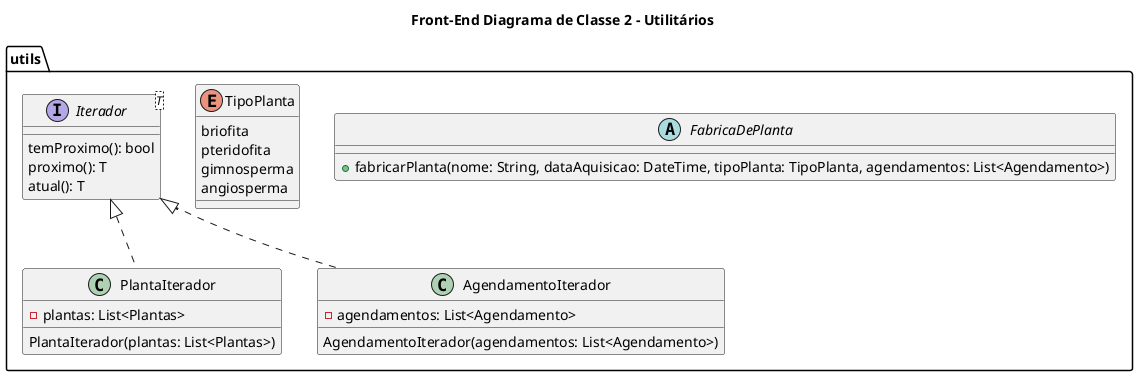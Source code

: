 @startuml Diagrama_Classe_2
title Front-End Diagrama de Classe 2 - Utilitários

package utils {
  abstract class FabricaDePlanta {
    +fabricarPlanta(nome: String, dataAquisicao: DateTime, tipoPlanta: TipoPlanta, agendamentos: List<Agendamento>)
  }

  enum TipoPlanta {
    briofita
    pteridofita
    gimnosperma
    angiosperma
  }

  interface Iterador<T> {
    temProximo(): bool
    proximo(): T
    atual(): T
  }

  class PlantaIterador {
    -plantas: List<Plantas>
    
    PlantaIterador(plantas: List<Plantas>)
  }

  class AgendamentoIterador {
    -agendamentos: List<Agendamento>
    
    AgendamentoIterador(agendamentos: List<Agendamento>)
  }

  Iterador <|.. PlantaIterador
  Iterador <|.. AgendamentoIterador
}
@enduml
